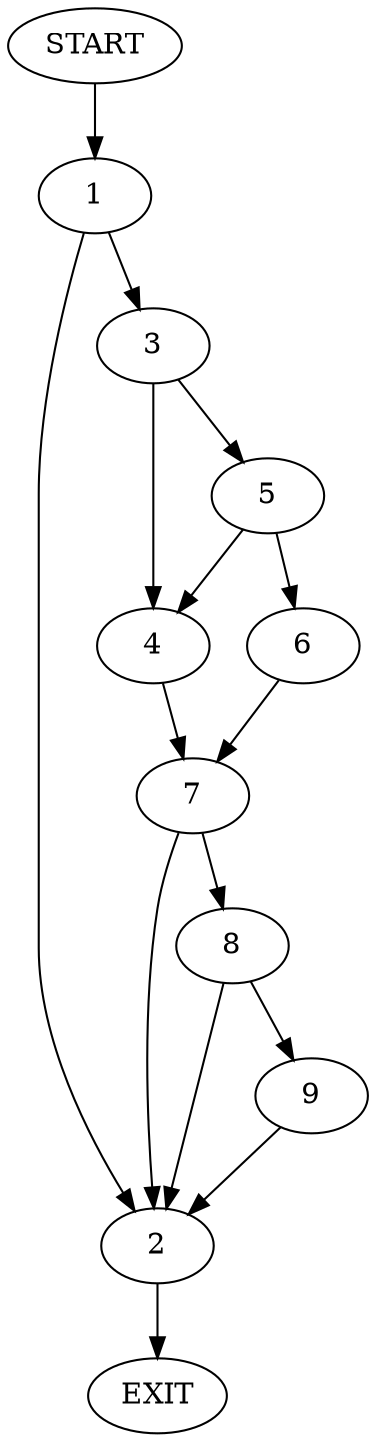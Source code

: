 digraph {
0 [label="START"]
10 [label="EXIT"]
0 -> 1
1 -> 2
1 -> 3
3 -> 4
3 -> 5
2 -> 10
5 -> 4
5 -> 6
4 -> 7
6 -> 7
7 -> 2
7 -> 8
8 -> 9
8 -> 2
9 -> 2
}
